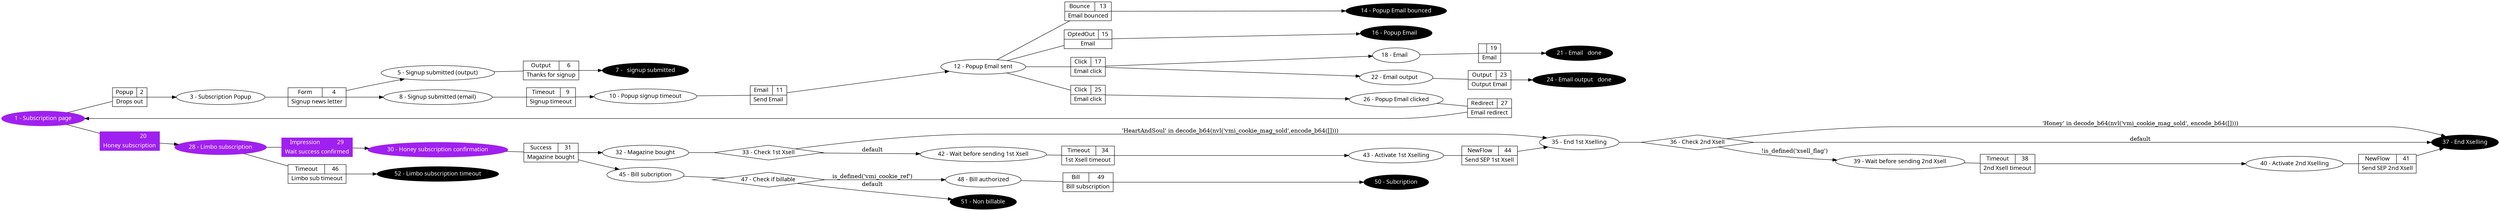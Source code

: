 digraph process {
  rankdir=LR;
  node [fontname="Arial-Bold"];
node1 [label="1 - Subscription page", shape=ellipse, color=purple, fillcolor=purple, fontcolor=white, style=filled];
node2 [label="{Popup|2}|Drops out", shape=record, color=black, fillcolor=white, fontcolor=black, style=solid];
node1 -> node2 [arrowhead=none];
node2 -> node3 [arrowhead=normal];
node3 [label="3 - Subscription Popup", shape=ellipse, color=black, fillcolor=white, fontcolor=black, style=solid];
node4 [label="{Form|4}|Signup news letter", shape=record, color=black, fillcolor=white, fontcolor=black, style=solid];
node3 -> node4 [arrowhead=none];
node4 -> node5 [arrowhead=normal];
node4 -> node8 [arrowhead=normal];
node5 [label="5 - Signup submitted (output)", shape=ellipse, color=black, fillcolor=white, fontcolor=black, style=solid];
node6 [label="{Output|6}|Thanks for signup", shape=record, color=black, fillcolor=white, fontcolor=black, style=solid];
node5 -> node6 [arrowhead=none];
node6 -> node7 [arrowhead=normal];
node7 [label="7 -   signup submitted", shape=ellipse, color=black, fillcolor=black, fontcolor=white, style=filled];
node8 [label="8 - Signup submitted (email)", shape=ellipse, color=black, fillcolor=white, fontcolor=black, style=solid];
node9 [label="{Timeout|9}|Signup timeout", shape=record, color=black, fillcolor=white, fontcolor=black, style=solid];
node8 -> node9 [arrowhead=none];
node9 -> node10 [arrowhead=normal];
node10 [label="10 - Popup signup timeout", shape=ellipse, color=black, fillcolor=white, fontcolor=black, style=solid];
node11 [label="{Email|11}|Send Email", shape=record, color=black, fillcolor=white, fontcolor=black, style=solid];
node10 -> node11 [arrowhead=none];
node11 -> node12 [arrowhead=normal];
node12 [label="12 - Popup Email sent", shape=ellipse, color=black, fillcolor=white, fontcolor=black, style=solid];
node13 [label="{Bounce|13}|Email bounced", shape=record, color=black, fillcolor=white, fontcolor=black, style=solid];
node12 -> node13 [arrowhead=none];
node13 -> node14 [arrowhead=normal];
node14 [label="14 - Popup Email bounced", shape=ellipse, color=black, fillcolor=black, fontcolor=white, style=filled];
node15 [label="{OptedOut|15}|Email  ", shape=record, color=black, fillcolor=white, fontcolor=black, style=solid];
node12 -> node15 [arrowhead=none];
node15 -> node16 [arrowhead=normal];
node16 [label="16 - Popup Email  ", shape=ellipse, color=black, fillcolor=black, fontcolor=white, style=filled];
node17 [label="{Click|17}|Email   click", shape=record, color=black, fillcolor=white, fontcolor=black, style=solid];
node12 -> node17 [arrowhead=none];
node17 -> node18 [arrowhead=normal];
node17 -> node22 [arrowhead=normal];
node18 [label="18 - Email  ", shape=ellipse, color=black, fillcolor=white, fontcolor=black, style=solid];
node19 [label="{ |19}|  Email", shape=record, color=black, fillcolor=white, fontcolor=black, style=solid];
node18 -> node19 [arrowhead=none];
node19 -> node21 [arrowhead=normal];
node21 [label="21 - Email   done", shape=ellipse, color=black, fillcolor=black, fontcolor=white, style=filled];
node22 [label="22 - Email output  ", shape=ellipse, color=black, fillcolor=white, fontcolor=black, style=solid];
node23 [label="{Output|23}|Output   Email", shape=record, color=black, fillcolor=white, fontcolor=black, style=solid];
node22 -> node23 [arrowhead=none];
node23 -> node24 [arrowhead=normal];
node24 [label="24 - Email output   done", shape=ellipse, color=black, fillcolor=black, fontcolor=white, style=filled];
node25 [label="{Click|25}|Email click", shape=record, color=black, fillcolor=white, fontcolor=black, style=solid];
node12 -> node25 [arrowhead=none];
node25 -> node26 [arrowhead=normal];
node26 [label="26 - Popup Email clicked", shape=ellipse, color=black, fillcolor=white, fontcolor=black, style=solid];
node27 [label="{Redirect|27}|Email redirect", shape=record, color=black, fillcolor=white, fontcolor=black, style=solid];
node26 -> node27 [arrowhead=none];
node27 -> node1 [arrowhead=normal];
node20 [label="{ |20}|Honey   subscription", shape=record, color=purple, fillcolor=purple, fontcolor=white, style=filled];
node1 -> node20 [arrowhead=none];
node20 -> node28 [arrowhead=normal];
node28 [label="28 - Limbo subscription", shape=ellipse, color=purple, fillcolor=purple, fontcolor=white, style=filled];
node29 [label="{Impression|29}|Wait success confirmed", shape=record, color=purple, fillcolor=purple, fontcolor=white, style=filled];
node28 -> node29 [arrowhead=none];
node29 -> node30 [arrowhead=normal];
node30 [label="30 - Honey subscription confirmation", shape=ellipse, color=purple, fillcolor=purple, fontcolor=white, style=filled];
node31 [label="{Success|31}|Magazine bought", shape=record, color=black, fillcolor=white, fontcolor=black, style=solid];
node30 -> node31 [arrowhead=none];
node31 -> node32 [arrowhead=normal];
node31 -> node45 [arrowhead=normal];
node32 [label="32 - Magazine bought", shape=ellipse, color=black, fillcolor=white, fontcolor=black, style=solid];
node33 [label="33 - Check 1st Xsell", shape=diamond, color=black, fillcolor=white, fontcolor=black, style=solid];
node32 -> node33 [arrowhead=none];
node33 -> node35 [label = "'HeartAndSoul' in decode_b64(nvl('vmi_cookie_mag_sold',encode_b64([])))", arrowhead=normal];
node33 -> node42 [label = "default", arrowhead=normal];
node35 [label="35 - End 1st Xselling", shape=ellipse, color=black, fillcolor=white, fontcolor=black, style=solid];
node36 [label="36 - Check 2nd Xsell", shape=diamond, color=black, fillcolor=white, fontcolor=black, style=solid];
node35 -> node36 [arrowhead=none];
node36 -> node37 [label = "'Honey' in decode_b64(nvl('vmi_cookie_mag_sold', encode_b64([])))", arrowhead=normal];
node36 -> node39 [label = "!is_defined('xsell_flag')", arrowhead=normal];
node36 -> node37 [label = "default", arrowhead=normal];
node37 [label="37 - End Xselling", shape=ellipse, color=black, fillcolor=black, fontcolor=white, style=filled];
node39 [label="39 - Wait before sending 2nd Xsell", shape=ellipse, color=black, fillcolor=white, fontcolor=black, style=solid];
node38 [label="{Timeout|38}|2nd Xsell timeout", shape=record, color=black, fillcolor=white, fontcolor=black, style=solid];
node39 -> node38 [arrowhead=none];
node38 -> node40 [arrowhead=normal];
node40 [label="40 - Activate 2nd Xselling", shape=ellipse, color=black, fillcolor=white, fontcolor=black, style=solid];
node41 [label="{NewFlow|41}|Send SEP 2nd Xsell", shape=record, color=black, fillcolor=white, fontcolor=black, style=solid];
node40 -> node41 [arrowhead=none];
node41 -> node37 [arrowhead=normal];
node42 [label="42 - Wait before sending 1st Xsell", shape=ellipse, color=black, fillcolor=white, fontcolor=black, style=solid];
node34 [label="{Timeout|34}|1st Xsell timeout", shape=record, color=black, fillcolor=white, fontcolor=black, style=solid];
node42 -> node34 [arrowhead=none];
node34 -> node43 [arrowhead=normal];
node43 [label="43 - Activate 1st Xselling", shape=ellipse, color=black, fillcolor=white, fontcolor=black, style=solid];
node44 [label="{NewFlow|44}|Send SEP 1st Xsell", shape=record, color=black, fillcolor=white, fontcolor=black, style=solid];
node43 -> node44 [arrowhead=none];
node44 -> node35 [arrowhead=normal];
node45 [label="45 - Bill subcription", shape=ellipse, color=black, fillcolor=white, fontcolor=black, style=solid];
node47 [label="47 - Check if billable", shape=diamond, color=black, fillcolor=white, fontcolor=black, style=solid];
node45 -> node47 [arrowhead=none];
node47 -> node48 [label = "is_defined('vmi_cookie_ref')", arrowhead=normal];
node47 -> node51 [label = "default", arrowhead=normal];
node48 [label="48 - Bill authorized", shape=ellipse, color=black, fillcolor=white, fontcolor=black, style=solid];
node49 [label="{Bill|49}|Bill subscription", shape=record, color=black, fillcolor=white, fontcolor=black, style=solid];
node48 -> node49 [arrowhead=none];
node49 -> node50 [arrowhead=normal];
node50 [label="50 - Subcription", shape=ellipse, color=black, fillcolor=black, fontcolor=white, style=filled];
node51 [label="51 - Non billable", shape=ellipse, color=black, fillcolor=black, fontcolor=white, style=filled];
node46 [label="{Timeout|46}|Limbo sub timeout", shape=record, color=black, fillcolor=white, fontcolor=black, style=solid];
node28 -> node46 [arrowhead=none];
node46 -> node52 [arrowhead=normal];
node52 [label="52 - Limbo subscription timeout", shape=ellipse, color=black, fillcolor=black, fontcolor=white, style=filled];
}